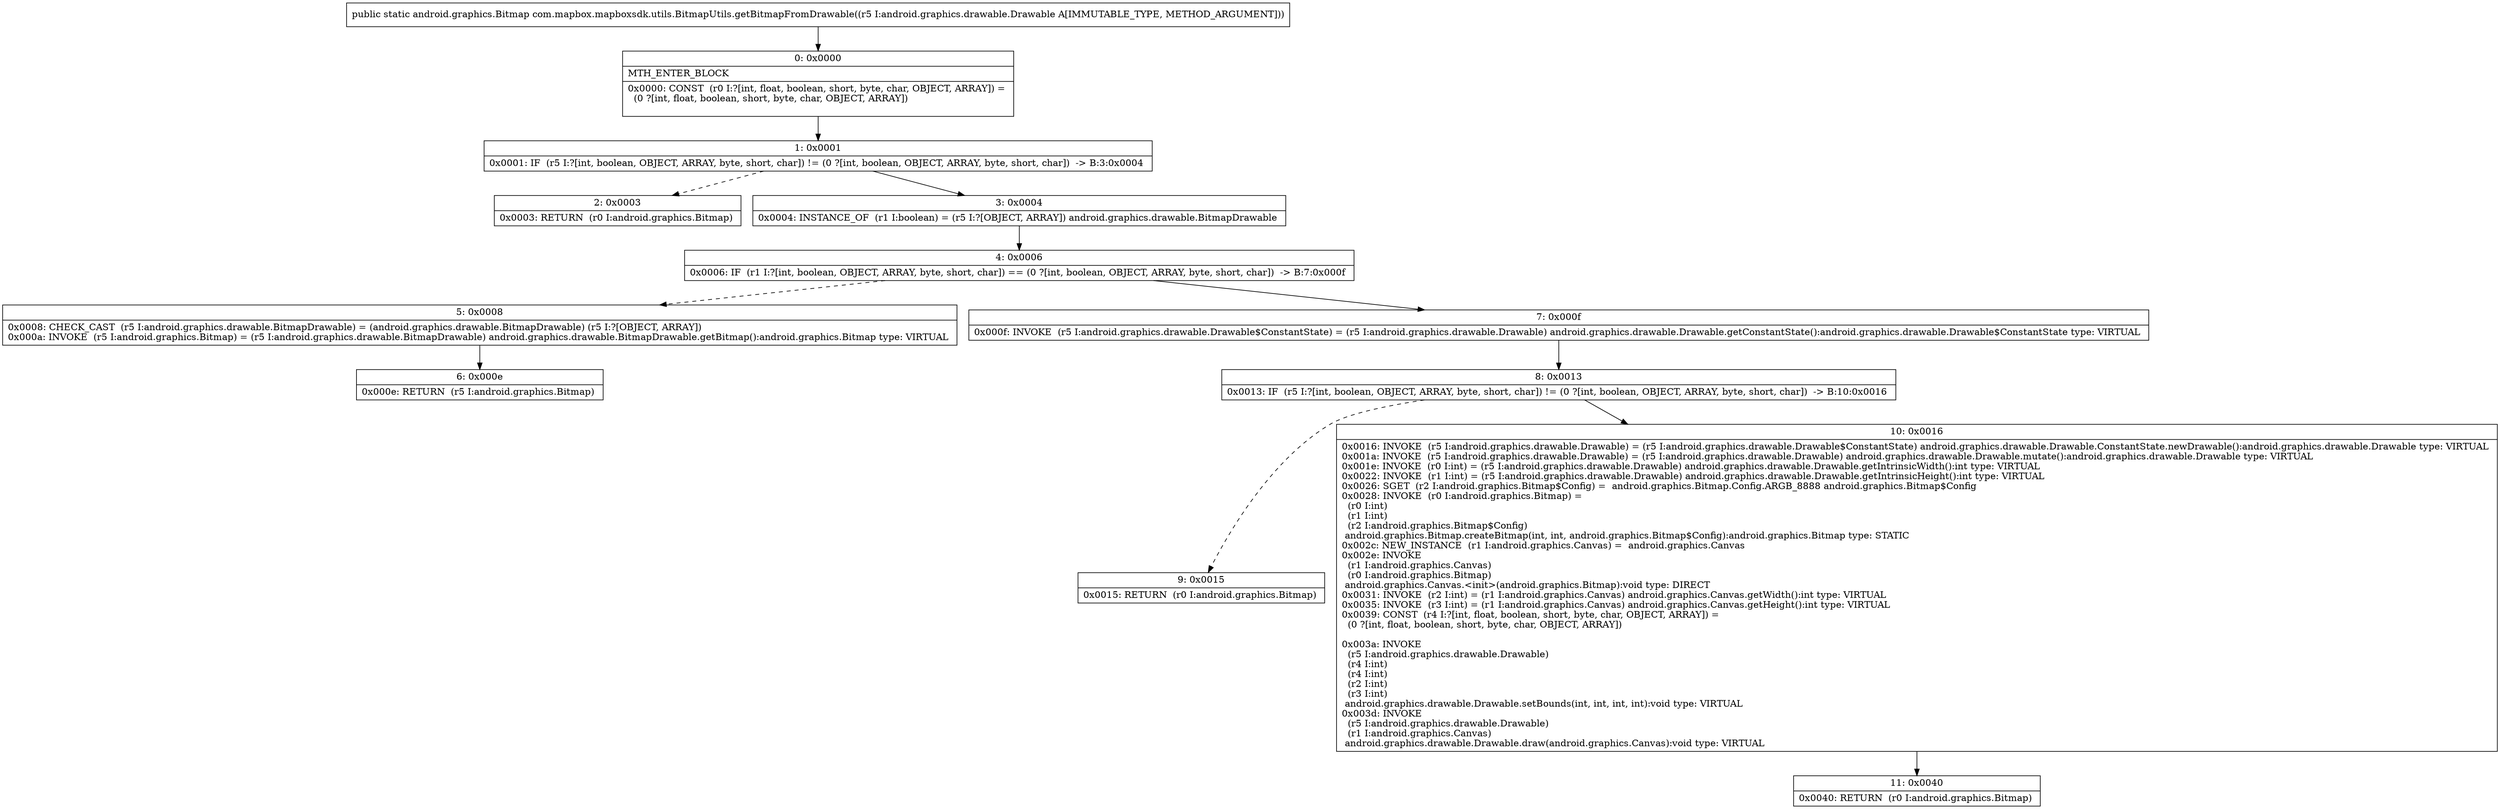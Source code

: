 digraph "CFG forcom.mapbox.mapboxsdk.utils.BitmapUtils.getBitmapFromDrawable(Landroid\/graphics\/drawable\/Drawable;)Landroid\/graphics\/Bitmap;" {
Node_0 [shape=record,label="{0\:\ 0x0000|MTH_ENTER_BLOCK\l|0x0000: CONST  (r0 I:?[int, float, boolean, short, byte, char, OBJECT, ARRAY]) = \l  (0 ?[int, float, boolean, short, byte, char, OBJECT, ARRAY])\l \l}"];
Node_1 [shape=record,label="{1\:\ 0x0001|0x0001: IF  (r5 I:?[int, boolean, OBJECT, ARRAY, byte, short, char]) != (0 ?[int, boolean, OBJECT, ARRAY, byte, short, char])  \-\> B:3:0x0004 \l}"];
Node_2 [shape=record,label="{2\:\ 0x0003|0x0003: RETURN  (r0 I:android.graphics.Bitmap) \l}"];
Node_3 [shape=record,label="{3\:\ 0x0004|0x0004: INSTANCE_OF  (r1 I:boolean) = (r5 I:?[OBJECT, ARRAY]) android.graphics.drawable.BitmapDrawable \l}"];
Node_4 [shape=record,label="{4\:\ 0x0006|0x0006: IF  (r1 I:?[int, boolean, OBJECT, ARRAY, byte, short, char]) == (0 ?[int, boolean, OBJECT, ARRAY, byte, short, char])  \-\> B:7:0x000f \l}"];
Node_5 [shape=record,label="{5\:\ 0x0008|0x0008: CHECK_CAST  (r5 I:android.graphics.drawable.BitmapDrawable) = (android.graphics.drawable.BitmapDrawable) (r5 I:?[OBJECT, ARRAY]) \l0x000a: INVOKE  (r5 I:android.graphics.Bitmap) = (r5 I:android.graphics.drawable.BitmapDrawable) android.graphics.drawable.BitmapDrawable.getBitmap():android.graphics.Bitmap type: VIRTUAL \l}"];
Node_6 [shape=record,label="{6\:\ 0x000e|0x000e: RETURN  (r5 I:android.graphics.Bitmap) \l}"];
Node_7 [shape=record,label="{7\:\ 0x000f|0x000f: INVOKE  (r5 I:android.graphics.drawable.Drawable$ConstantState) = (r5 I:android.graphics.drawable.Drawable) android.graphics.drawable.Drawable.getConstantState():android.graphics.drawable.Drawable$ConstantState type: VIRTUAL \l}"];
Node_8 [shape=record,label="{8\:\ 0x0013|0x0013: IF  (r5 I:?[int, boolean, OBJECT, ARRAY, byte, short, char]) != (0 ?[int, boolean, OBJECT, ARRAY, byte, short, char])  \-\> B:10:0x0016 \l}"];
Node_9 [shape=record,label="{9\:\ 0x0015|0x0015: RETURN  (r0 I:android.graphics.Bitmap) \l}"];
Node_10 [shape=record,label="{10\:\ 0x0016|0x0016: INVOKE  (r5 I:android.graphics.drawable.Drawable) = (r5 I:android.graphics.drawable.Drawable$ConstantState) android.graphics.drawable.Drawable.ConstantState.newDrawable():android.graphics.drawable.Drawable type: VIRTUAL \l0x001a: INVOKE  (r5 I:android.graphics.drawable.Drawable) = (r5 I:android.graphics.drawable.Drawable) android.graphics.drawable.Drawable.mutate():android.graphics.drawable.Drawable type: VIRTUAL \l0x001e: INVOKE  (r0 I:int) = (r5 I:android.graphics.drawable.Drawable) android.graphics.drawable.Drawable.getIntrinsicWidth():int type: VIRTUAL \l0x0022: INVOKE  (r1 I:int) = (r5 I:android.graphics.drawable.Drawable) android.graphics.drawable.Drawable.getIntrinsicHeight():int type: VIRTUAL \l0x0026: SGET  (r2 I:android.graphics.Bitmap$Config) =  android.graphics.Bitmap.Config.ARGB_8888 android.graphics.Bitmap$Config \l0x0028: INVOKE  (r0 I:android.graphics.Bitmap) = \l  (r0 I:int)\l  (r1 I:int)\l  (r2 I:android.graphics.Bitmap$Config)\l android.graphics.Bitmap.createBitmap(int, int, android.graphics.Bitmap$Config):android.graphics.Bitmap type: STATIC \l0x002c: NEW_INSTANCE  (r1 I:android.graphics.Canvas) =  android.graphics.Canvas \l0x002e: INVOKE  \l  (r1 I:android.graphics.Canvas)\l  (r0 I:android.graphics.Bitmap)\l android.graphics.Canvas.\<init\>(android.graphics.Bitmap):void type: DIRECT \l0x0031: INVOKE  (r2 I:int) = (r1 I:android.graphics.Canvas) android.graphics.Canvas.getWidth():int type: VIRTUAL \l0x0035: INVOKE  (r3 I:int) = (r1 I:android.graphics.Canvas) android.graphics.Canvas.getHeight():int type: VIRTUAL \l0x0039: CONST  (r4 I:?[int, float, boolean, short, byte, char, OBJECT, ARRAY]) = \l  (0 ?[int, float, boolean, short, byte, char, OBJECT, ARRAY])\l \l0x003a: INVOKE  \l  (r5 I:android.graphics.drawable.Drawable)\l  (r4 I:int)\l  (r4 I:int)\l  (r2 I:int)\l  (r3 I:int)\l android.graphics.drawable.Drawable.setBounds(int, int, int, int):void type: VIRTUAL \l0x003d: INVOKE  \l  (r5 I:android.graphics.drawable.Drawable)\l  (r1 I:android.graphics.Canvas)\l android.graphics.drawable.Drawable.draw(android.graphics.Canvas):void type: VIRTUAL \l}"];
Node_11 [shape=record,label="{11\:\ 0x0040|0x0040: RETURN  (r0 I:android.graphics.Bitmap) \l}"];
MethodNode[shape=record,label="{public static android.graphics.Bitmap com.mapbox.mapboxsdk.utils.BitmapUtils.getBitmapFromDrawable((r5 I:android.graphics.drawable.Drawable A[IMMUTABLE_TYPE, METHOD_ARGUMENT])) }"];
MethodNode -> Node_0;
Node_0 -> Node_1;
Node_1 -> Node_2[style=dashed];
Node_1 -> Node_3;
Node_3 -> Node_4;
Node_4 -> Node_5[style=dashed];
Node_4 -> Node_7;
Node_5 -> Node_6;
Node_7 -> Node_8;
Node_8 -> Node_9[style=dashed];
Node_8 -> Node_10;
Node_10 -> Node_11;
}

